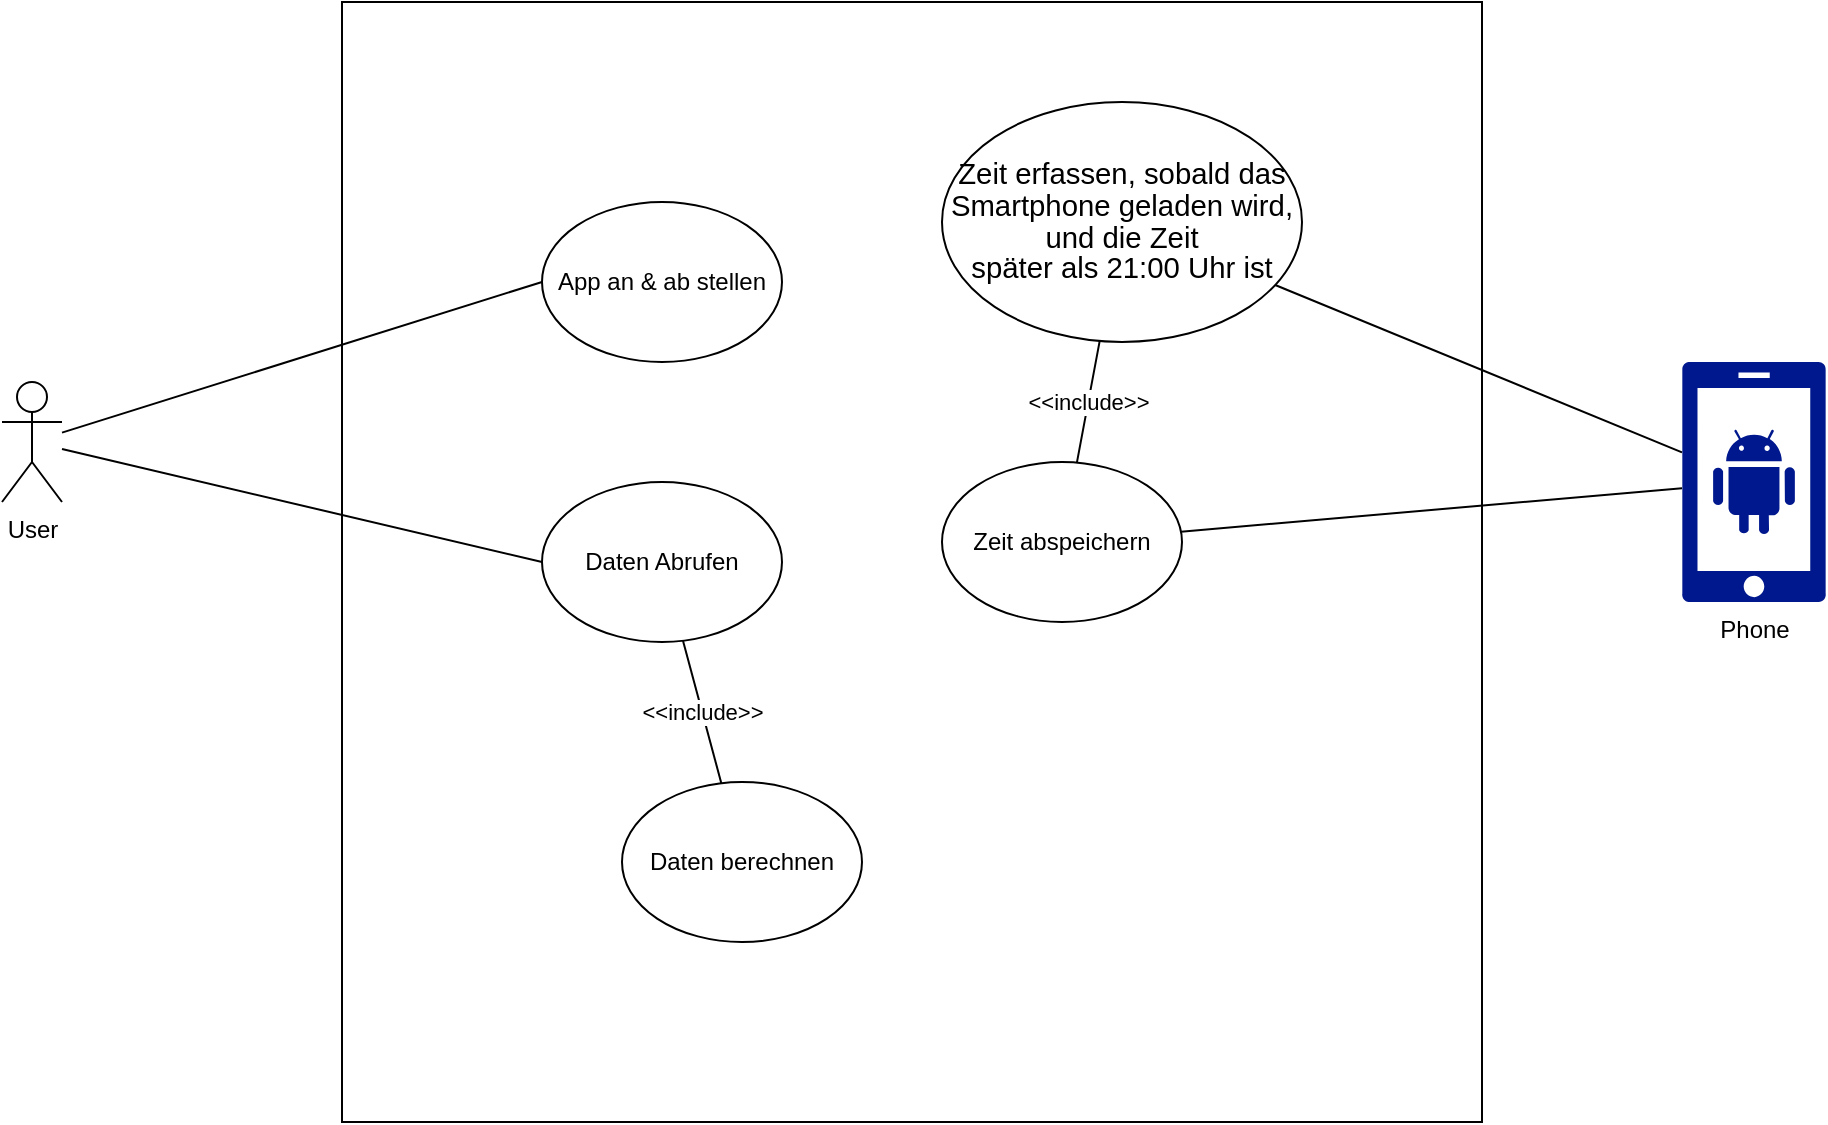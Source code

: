 <mxfile version="15.9.1" type="device"><diagram id="EURQuot2ae0FQdehD0aw" name="Page-1"><mxGraphModel dx="997" dy="548" grid="1" gridSize="10" guides="1" tooltips="1" connect="1" arrows="1" fold="1" page="1" pageScale="1" pageWidth="850" pageHeight="1100" math="0" shadow="0"><root><mxCell id="0"/><mxCell id="1" parent="0"/><mxCell id="khGNGSweXtvNlgm_awlk-1" value="" style="rounded=0;whiteSpace=wrap;html=1;" vertex="1" parent="1"><mxGeometry x="240" y="100" width="570" height="560" as="geometry"/></mxCell><mxCell id="khGNGSweXtvNlgm_awlk-4" value="&amp;lt;&amp;lt;include&amp;gt;&amp;gt;" style="rounded=0;orthogonalLoop=1;jettySize=auto;html=1;endArrow=none;endFill=0;" edge="1" parent="1" source="khGNGSweXtvNlgm_awlk-2" target="khGNGSweXtvNlgm_awlk-3"><mxGeometry relative="1" as="geometry"/></mxCell><mxCell id="khGNGSweXtvNlgm_awlk-2" value="&lt;span style=&quot;font-size: 11.0pt ; line-height: 107% ; font-family: &amp;#34;calibri&amp;#34; , sans-serif&quot;&gt;Zeit erfassen, sobald das Smartphone geladen wird, und die Zeit&lt;br&gt;später als 21:00 Uhr ist&lt;/span&gt;" style="ellipse;whiteSpace=wrap;html=1;" vertex="1" parent="1"><mxGeometry x="540" y="150" width="180" height="120" as="geometry"/></mxCell><mxCell id="khGNGSweXtvNlgm_awlk-3" value="Zeit abspeichern" style="ellipse;whiteSpace=wrap;html=1;" vertex="1" parent="1"><mxGeometry x="540" y="330" width="120" height="80" as="geometry"/></mxCell><mxCell id="khGNGSweXtvNlgm_awlk-5" value="App an &amp;amp; ab stellen" style="ellipse;whiteSpace=wrap;html=1;" vertex="1" parent="1"><mxGeometry x="340" y="200" width="120" height="80" as="geometry"/></mxCell><mxCell id="khGNGSweXtvNlgm_awlk-7" style="rounded=0;orthogonalLoop=1;jettySize=auto;html=1;entryX=0;entryY=0.5;entryDx=0;entryDy=0;endArrow=none;endFill=0;" edge="1" parent="1" source="khGNGSweXtvNlgm_awlk-6" target="khGNGSweXtvNlgm_awlk-5"><mxGeometry relative="1" as="geometry"/></mxCell><mxCell id="khGNGSweXtvNlgm_awlk-9" style="edgeStyle=none;rounded=0;orthogonalLoop=1;jettySize=auto;html=1;entryX=0;entryY=0.5;entryDx=0;entryDy=0;endArrow=none;endFill=0;" edge="1" parent="1" source="khGNGSweXtvNlgm_awlk-6" target="khGNGSweXtvNlgm_awlk-8"><mxGeometry relative="1" as="geometry"/></mxCell><mxCell id="khGNGSweXtvNlgm_awlk-6" value="User" style="shape=umlActor;verticalLabelPosition=bottom;verticalAlign=top;html=1;outlineConnect=0;" vertex="1" parent="1"><mxGeometry x="70" y="290" width="30" height="60" as="geometry"/></mxCell><mxCell id="khGNGSweXtvNlgm_awlk-8" value="Daten Abrufen" style="ellipse;whiteSpace=wrap;html=1;" vertex="1" parent="1"><mxGeometry x="340" y="340" width="120" height="80" as="geometry"/></mxCell><mxCell id="khGNGSweXtvNlgm_awlk-11" value="&amp;lt;&amp;lt;include&amp;gt;&amp;gt;" style="edgeStyle=none;rounded=0;orthogonalLoop=1;jettySize=auto;html=1;endArrow=none;endFill=0;" edge="1" parent="1" source="khGNGSweXtvNlgm_awlk-10" target="khGNGSweXtvNlgm_awlk-8"><mxGeometry relative="1" as="geometry"/></mxCell><mxCell id="khGNGSweXtvNlgm_awlk-10" value="Daten berechnen" style="ellipse;whiteSpace=wrap;html=1;" vertex="1" parent="1"><mxGeometry x="380" y="490" width="120" height="80" as="geometry"/></mxCell><mxCell id="khGNGSweXtvNlgm_awlk-15" style="edgeStyle=none;rounded=0;orthogonalLoop=1;jettySize=auto;html=1;endArrow=none;endFill=0;" edge="1" parent="1" source="khGNGSweXtvNlgm_awlk-14" target="khGNGSweXtvNlgm_awlk-2"><mxGeometry relative="1" as="geometry"/></mxCell><mxCell id="khGNGSweXtvNlgm_awlk-16" style="edgeStyle=none;rounded=0;orthogonalLoop=1;jettySize=auto;html=1;endArrow=none;endFill=0;" edge="1" parent="1" source="khGNGSweXtvNlgm_awlk-14" target="khGNGSweXtvNlgm_awlk-3"><mxGeometry relative="1" as="geometry"/></mxCell><mxCell id="khGNGSweXtvNlgm_awlk-14" value="Phone" style="sketch=0;aspect=fixed;pointerEvents=1;shadow=0;dashed=0;html=1;strokeColor=none;labelPosition=center;verticalLabelPosition=bottom;verticalAlign=top;align=center;fillColor=#00188D;shape=mxgraph.mscae.enterprise.android_phone" vertex="1" parent="1"><mxGeometry x="910" y="280" width="72" height="120" as="geometry"/></mxCell></root></mxGraphModel></diagram></mxfile>